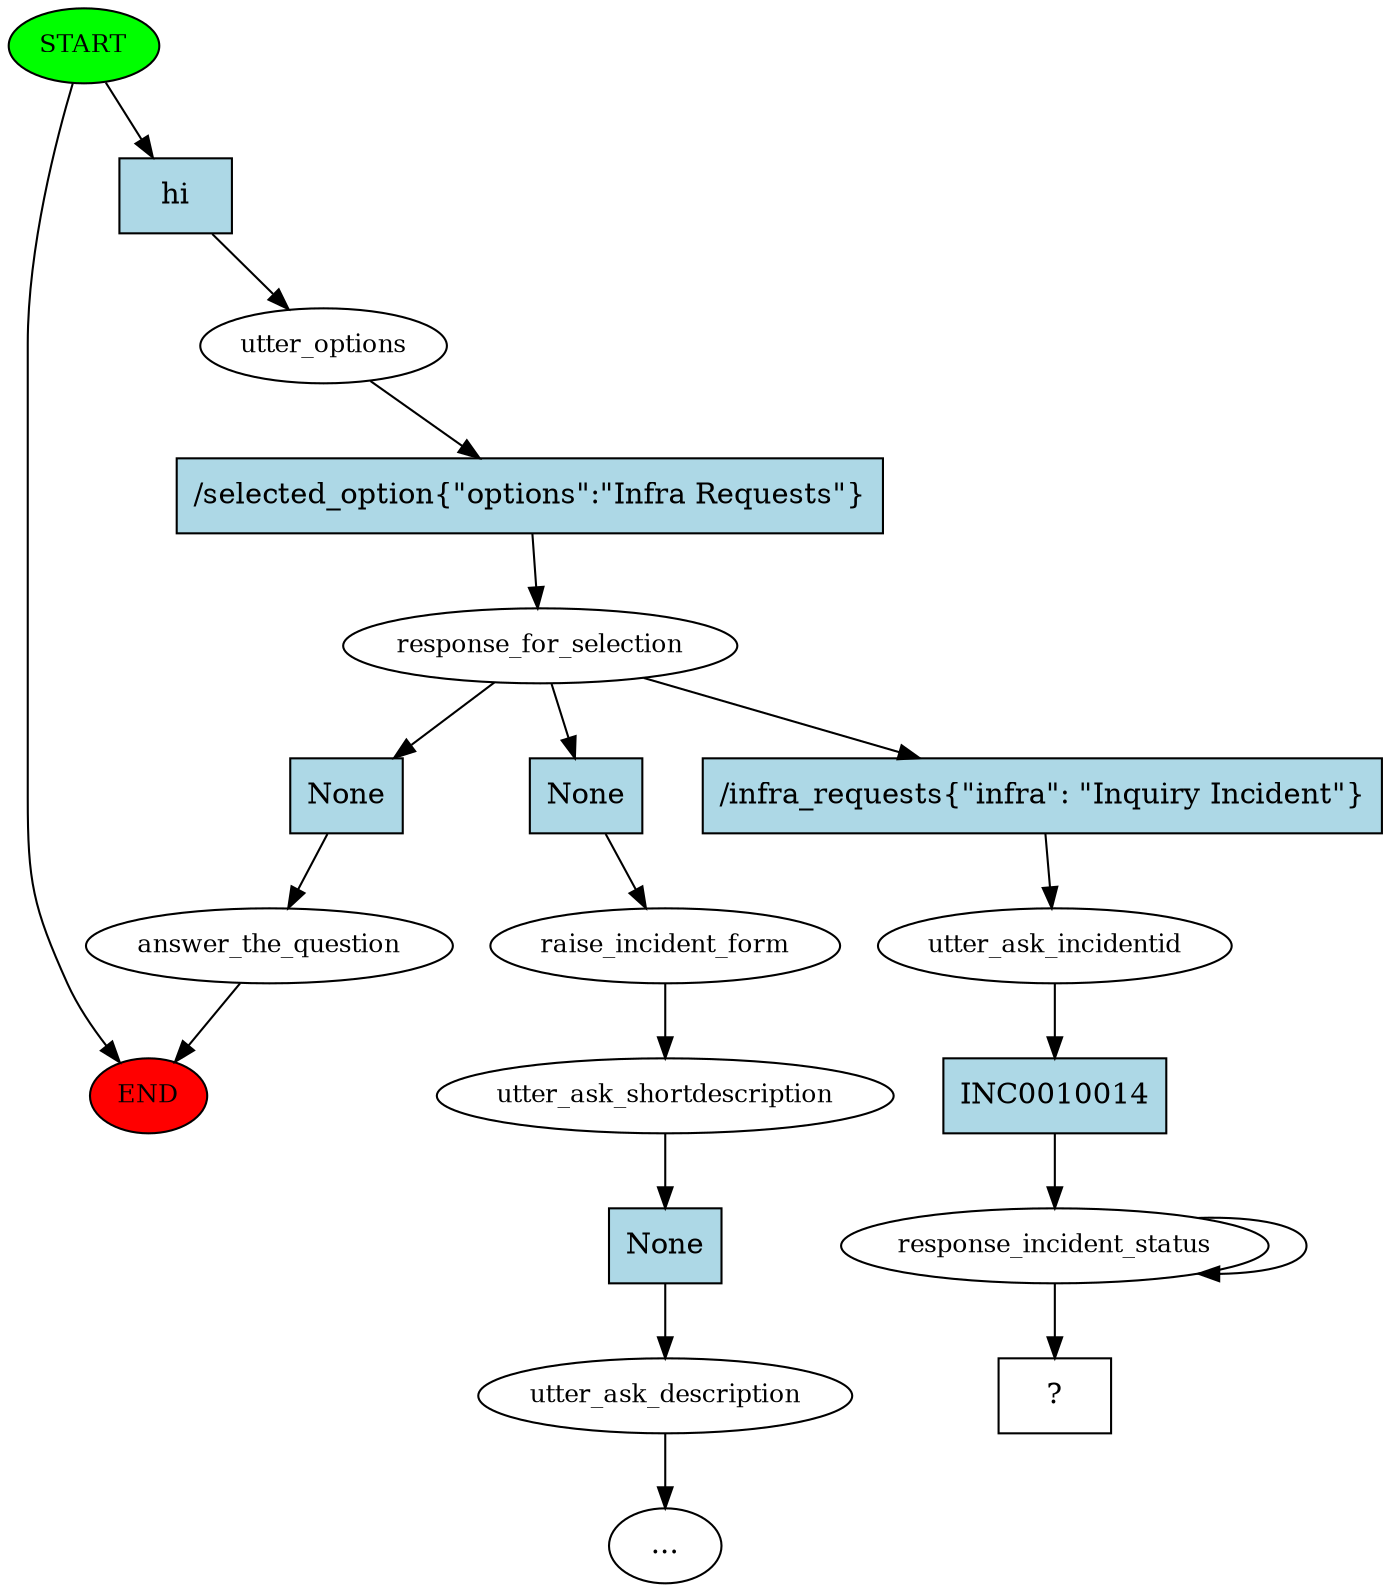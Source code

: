 digraph  {
0 [class="start active", fillcolor=green, fontsize=12, label=START, style=filled];
"-1" [class=end, fillcolor=red, fontsize=12, label=END, style=filled];
1 [class=active, fontsize=12, label=utter_options];
2 [class=active, fontsize=12, label=response_for_selection];
3 [class="", fontsize=12, label=answer_the_question];
6 [class="", fontsize=12, label=raise_incident_form];
7 [class="", fontsize=12, label=utter_ask_shortdescription];
8 [class="", fontsize=12, label=utter_ask_description];
"-3" [class=ellipsis, label="..."];
11 [class=active, fontsize=12, label=utter_ask_incidentid];
12 [class=active, fontsize=12, label=response_incident_status];
14 [class="intent dashed active", label="  ?  ", shape=rect];
15 [class="intent active", fillcolor=lightblue, label=hi, shape=rect, style=filled];
16 [class="intent active", fillcolor=lightblue, label="/selected_option{\"options\":\"Infra Requests\"}", shape=rect, style=filled];
17 [class=intent, fillcolor=lightblue, label=None, shape=rect, style=filled];
18 [class=intent, fillcolor=lightblue, label=None, shape=rect, style=filled];
19 [class="intent active", fillcolor=lightblue, label="/infra_requests{\"infra\": \"Inquiry Incident\"}", shape=rect, style=filled];
20 [class=intent, fillcolor=lightblue, label=None, shape=rect, style=filled];
21 [class="intent active", fillcolor=lightblue, label=INC0010014, shape=rect, style=filled];
0 -> "-1"  [class="", key=NONE, label=""];
0 -> 15  [class=active, key=0];
1 -> 16  [class=active, key=0];
2 -> 17  [class="", key=0];
2 -> 18  [class="", key=0];
2 -> 19  [class=active, key=0];
3 -> "-1"  [class="", key=NONE, label=""];
6 -> 7  [class="", key=NONE, label=""];
7 -> 20  [class="", key=0];
8 -> "-3"  [class="", key=NONE, label=""];
11 -> 21  [class=active, key=0];
12 -> 14  [class=active, key=NONE, label=""];
12 -> 12  [class=active, key=NONE, label=""];
15 -> 1  [class=active, key=0];
16 -> 2  [class=active, key=0];
17 -> 3  [class="", key=0];
18 -> 6  [class="", key=0];
19 -> 11  [class=active, key=0];
20 -> 8  [class="", key=0];
21 -> 12  [class=active, key=0];
}
